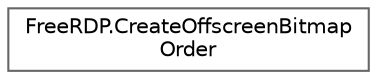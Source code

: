 digraph "Graphical Class Hierarchy"
{
 // LATEX_PDF_SIZE
  bgcolor="transparent";
  edge [fontname=Helvetica,fontsize=10,labelfontname=Helvetica,labelfontsize=10];
  node [fontname=Helvetica,fontsize=10,shape=box,height=0.2,width=0.4];
  rankdir="LR";
  Node0 [id="Node000000",label="FreeRDP.CreateOffscreenBitmap\lOrder",height=0.2,width=0.4,color="grey40", fillcolor="white", style="filled",URL="$struct_free_r_d_p_1_1_create_offscreen_bitmap_order.html",tooltip=" "];
}
